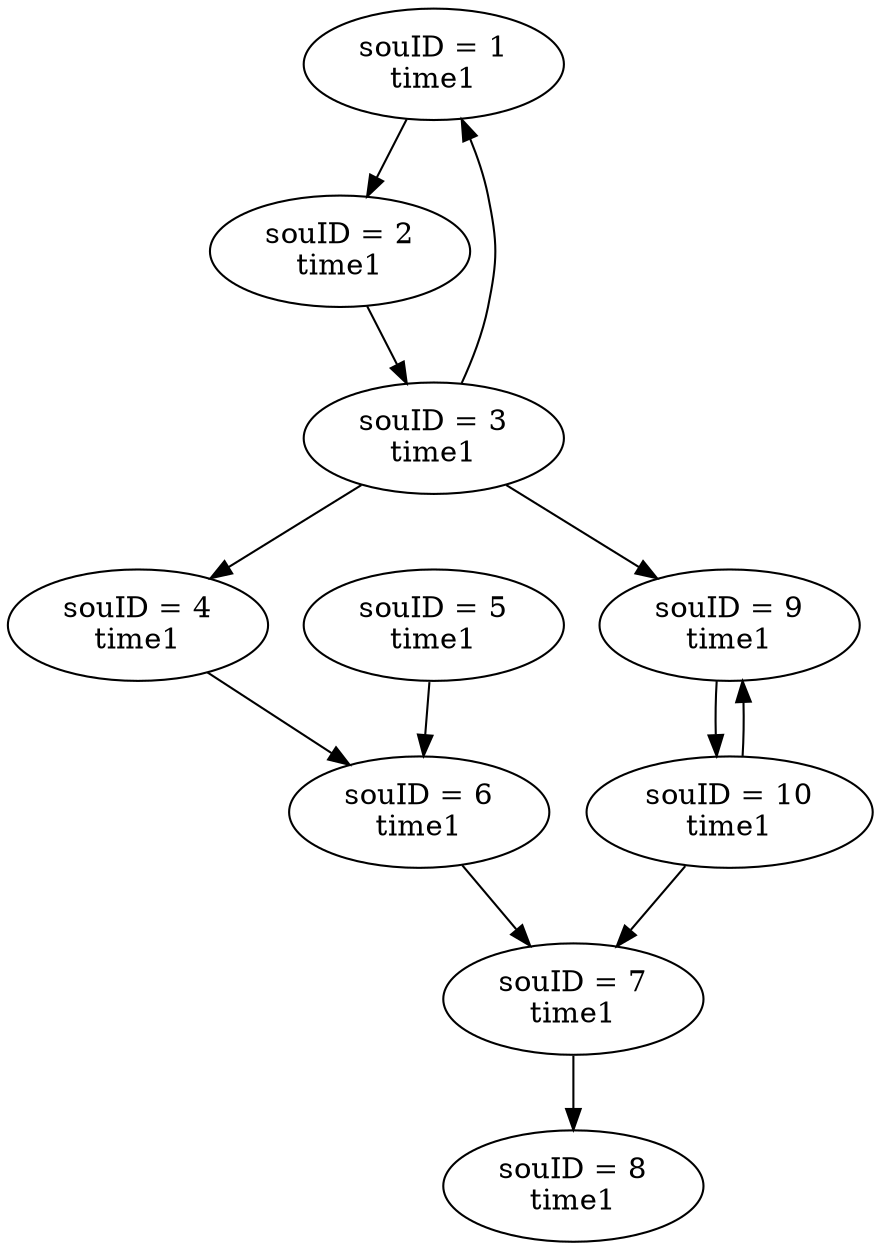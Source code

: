 // OriginGraph1
digraph {
	1 [label="souID = 1
time1"]
	2 [label="souID = 2
time1"]
	3 [label="souID = 3
time1"]
	4 [label="souID = 4
time1"]
	5 [label="souID = 5
time1"]
	6 [label="souID = 6
time1"]
	7 [label="souID = 7
time1"]
	8 [label="souID = 8
time1"]
	9 [label="souID = 9
time1"]
	10 [label="souID = 10
time1"]
	1 -> 2
	2 -> 3
	3 -> 1
	3 -> 9
	3 -> 4
	4 -> 6
	5 -> 6
	6 -> 7
	7 -> 8
	9 -> 10
	10 -> 9
	10 -> 7
}
